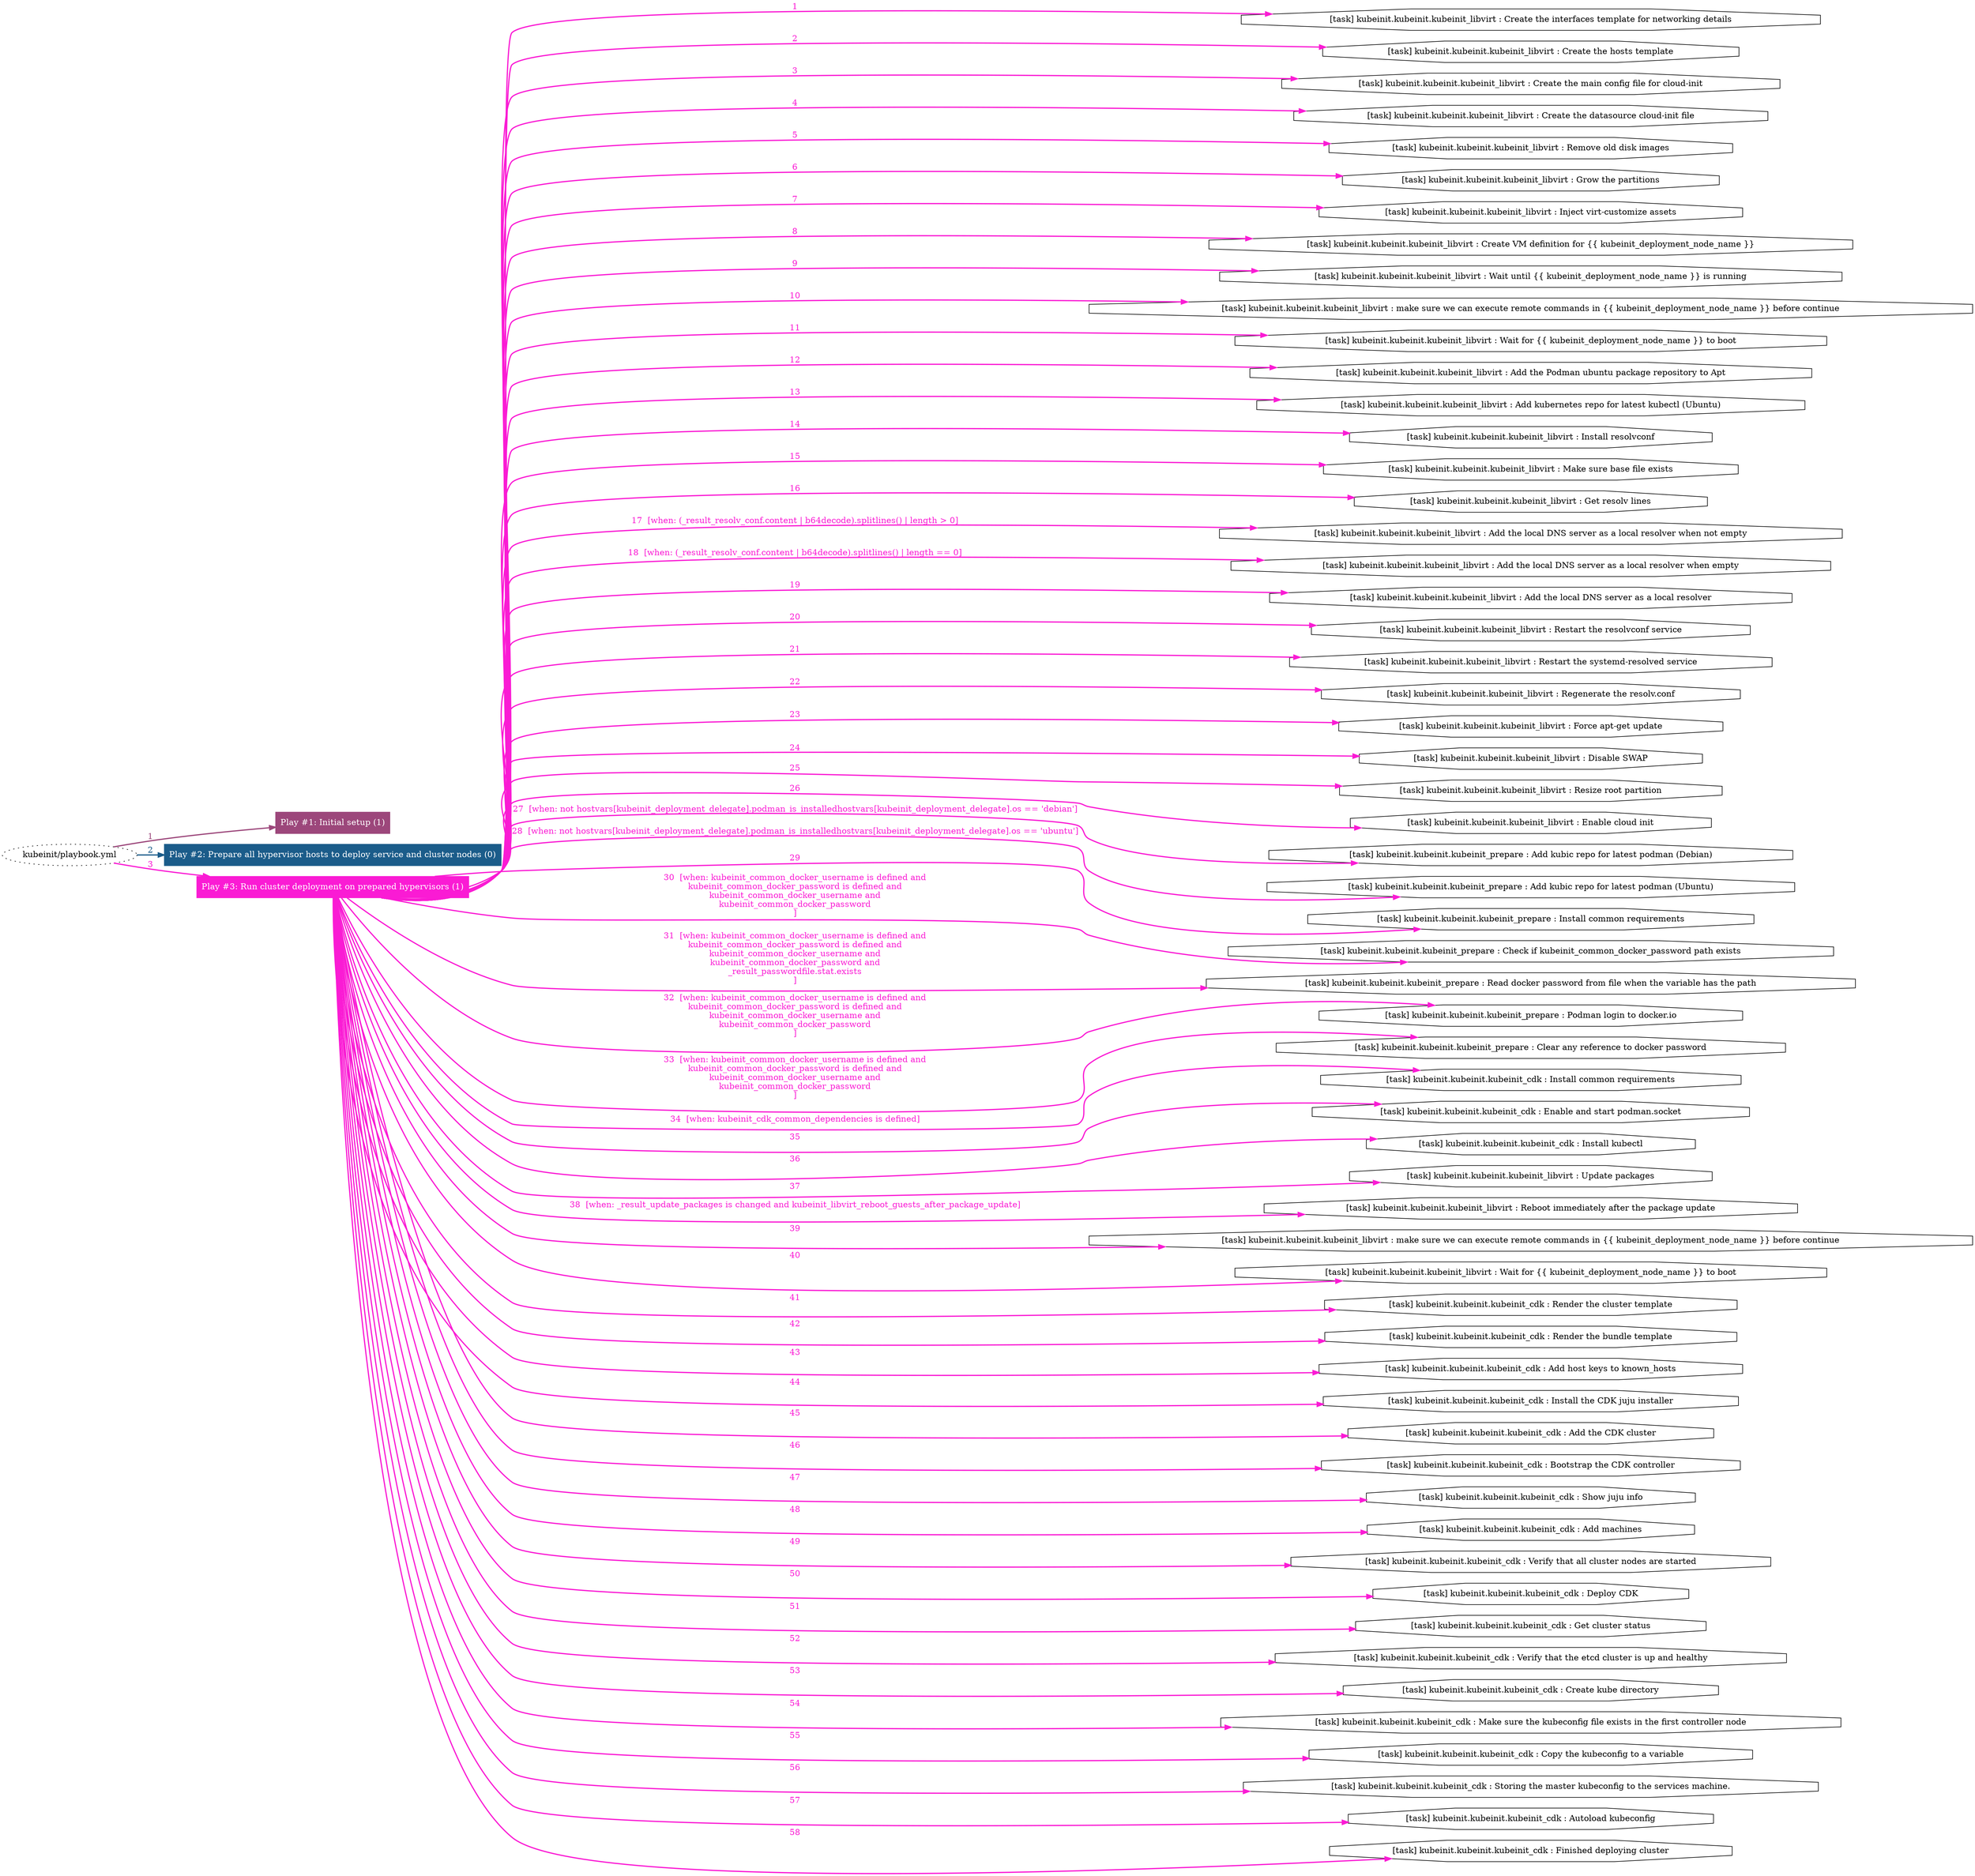 digraph "kubeinit/playbook.yml "{
	graph [concentrate=true ordering=in rankdir=LR ratio=fill]
	edge [esep=5 sep=10]
	"kubeinit/playbook.yml" [id=root_node style=dotted]
	subgraph "Play #1: Initial setup (1) "{
		"Play #1: Initial setup (1)" [color="#9c477b" fontcolor="#ffffff" id="play_48dc5591-ce4a-448c-929f-bb946612810f" shape=box style=filled tooltip=localhost]
		"kubeinit/playbook.yml" -> "Play #1: Initial setup (1)" [label=1 color="#9c477b" fontcolor="#9c477b" id="edge_b7217eb2-c4a5-4f7f-a14e-3f27b0acd1fa" style=bold]
	}
	subgraph "Play #2: Prepare all hypervisor hosts to deploy service and cluster nodes (0) "{
		"Play #2: Prepare all hypervisor hosts to deploy service and cluster nodes (0)" [color="#1b5c8a" fontcolor="#ffffff" id="play_26730a26-8639-4259-a064-cf742e7550a8" shape=box style=filled tooltip=""]
		"kubeinit/playbook.yml" -> "Play #2: Prepare all hypervisor hosts to deploy service and cluster nodes (0)" [label=2 color="#1b5c8a" fontcolor="#1b5c8a" id="edge_3ad9b5c2-5ffb-4872-bacc-109b97d139c9" style=bold]
	}
	subgraph "Play #3: Run cluster deployment on prepared hypervisors (1) "{
		"Play #3: Run cluster deployment on prepared hypervisors (1)" [color="#fa1bd4" fontcolor="#ffffff" id="play_896907aa-a52f-4917-a52d-2d460f05a1fd" shape=box style=filled tooltip=localhost]
		"kubeinit/playbook.yml" -> "Play #3: Run cluster deployment on prepared hypervisors (1)" [label=3 color="#fa1bd4" fontcolor="#fa1bd4" id="edge_09ddabd8-49a1-4ca1-8342-3f202472893e" style=bold]
		"task_54d83813-eaf9-412f-9b06-a1c6a91263d8" [label="[task] kubeinit.kubeinit.kubeinit_libvirt : Create the interfaces template for networking details" id="task_54d83813-eaf9-412f-9b06-a1c6a91263d8" shape=octagon tooltip="[task] kubeinit.kubeinit.kubeinit_libvirt : Create the interfaces template for networking details"]
		"Play #3: Run cluster deployment on prepared hypervisors (1)" -> "task_54d83813-eaf9-412f-9b06-a1c6a91263d8" [label=1 color="#fa1bd4" fontcolor="#fa1bd4" id="edge_deababa4-fc71-446a-b8b0-fe26f832ed56" style=bold]
		"task_887d93dc-77ce-462b-bdf7-ccb05fb0247a" [label="[task] kubeinit.kubeinit.kubeinit_libvirt : Create the hosts template" id="task_887d93dc-77ce-462b-bdf7-ccb05fb0247a" shape=octagon tooltip="[task] kubeinit.kubeinit.kubeinit_libvirt : Create the hosts template"]
		"Play #3: Run cluster deployment on prepared hypervisors (1)" -> "task_887d93dc-77ce-462b-bdf7-ccb05fb0247a" [label=2 color="#fa1bd4" fontcolor="#fa1bd4" id="edge_3cba3cea-e6a9-45de-b01b-6d0ab3572531" style=bold]
		"task_53e61f85-c006-4677-874e-8210647d0e2b" [label="[task] kubeinit.kubeinit.kubeinit_libvirt : Create the main config file for cloud-init" id="task_53e61f85-c006-4677-874e-8210647d0e2b" shape=octagon tooltip="[task] kubeinit.kubeinit.kubeinit_libvirt : Create the main config file for cloud-init"]
		"Play #3: Run cluster deployment on prepared hypervisors (1)" -> "task_53e61f85-c006-4677-874e-8210647d0e2b" [label=3 color="#fa1bd4" fontcolor="#fa1bd4" id="edge_abcde2f2-aaab-472d-9012-5e4537cafb46" style=bold]
		"task_e7dee6ca-8706-46ba-ae40-db66eadebbc0" [label="[task] kubeinit.kubeinit.kubeinit_libvirt : Create the datasource cloud-init file" id="task_e7dee6ca-8706-46ba-ae40-db66eadebbc0" shape=octagon tooltip="[task] kubeinit.kubeinit.kubeinit_libvirt : Create the datasource cloud-init file"]
		"Play #3: Run cluster deployment on prepared hypervisors (1)" -> "task_e7dee6ca-8706-46ba-ae40-db66eadebbc0" [label=4 color="#fa1bd4" fontcolor="#fa1bd4" id="edge_0693acf2-6d76-4711-bc04-d19da82a8899" style=bold]
		"task_723d846c-9c9a-46c7-bcb8-c01612d8fbf6" [label="[task] kubeinit.kubeinit.kubeinit_libvirt : Remove old disk images" id="task_723d846c-9c9a-46c7-bcb8-c01612d8fbf6" shape=octagon tooltip="[task] kubeinit.kubeinit.kubeinit_libvirt : Remove old disk images"]
		"Play #3: Run cluster deployment on prepared hypervisors (1)" -> "task_723d846c-9c9a-46c7-bcb8-c01612d8fbf6" [label=5 color="#fa1bd4" fontcolor="#fa1bd4" id="edge_60d97c97-7cdd-49c2-ba13-75a73f68da73" style=bold]
		"task_dd907124-b875-496a-879c-9513e3d182a1" [label="[task] kubeinit.kubeinit.kubeinit_libvirt : Grow the partitions" id="task_dd907124-b875-496a-879c-9513e3d182a1" shape=octagon tooltip="[task] kubeinit.kubeinit.kubeinit_libvirt : Grow the partitions"]
		"Play #3: Run cluster deployment on prepared hypervisors (1)" -> "task_dd907124-b875-496a-879c-9513e3d182a1" [label=6 color="#fa1bd4" fontcolor="#fa1bd4" id="edge_4dbfd9ac-0a4a-4900-a59b-ac674fee9ca5" style=bold]
		"task_16955c01-e386-4566-b337-b853e1fcf70b" [label="[task] kubeinit.kubeinit.kubeinit_libvirt : Inject virt-customize assets" id="task_16955c01-e386-4566-b337-b853e1fcf70b" shape=octagon tooltip="[task] kubeinit.kubeinit.kubeinit_libvirt : Inject virt-customize assets"]
		"Play #3: Run cluster deployment on prepared hypervisors (1)" -> "task_16955c01-e386-4566-b337-b853e1fcf70b" [label=7 color="#fa1bd4" fontcolor="#fa1bd4" id="edge_b48fa656-192c-4456-9bf3-fd849f72d9c0" style=bold]
		"task_0a6f4352-b710-4173-a72f-2bcef5fe9eff" [label="[task] kubeinit.kubeinit.kubeinit_libvirt : Create VM definition for {{ kubeinit_deployment_node_name }}" id="task_0a6f4352-b710-4173-a72f-2bcef5fe9eff" shape=octagon tooltip="[task] kubeinit.kubeinit.kubeinit_libvirt : Create VM definition for {{ kubeinit_deployment_node_name }}"]
		"Play #3: Run cluster deployment on prepared hypervisors (1)" -> "task_0a6f4352-b710-4173-a72f-2bcef5fe9eff" [label=8 color="#fa1bd4" fontcolor="#fa1bd4" id="edge_5a67b62d-d68b-4b98-ac65-1b780ad0eefc" style=bold]
		"task_b38e095d-be03-4252-96be-957a63abb688" [label="[task] kubeinit.kubeinit.kubeinit_libvirt : Wait until {{ kubeinit_deployment_node_name }} is running" id="task_b38e095d-be03-4252-96be-957a63abb688" shape=octagon tooltip="[task] kubeinit.kubeinit.kubeinit_libvirt : Wait until {{ kubeinit_deployment_node_name }} is running"]
		"Play #3: Run cluster deployment on prepared hypervisors (1)" -> "task_b38e095d-be03-4252-96be-957a63abb688" [label=9 color="#fa1bd4" fontcolor="#fa1bd4" id="edge_af3df59d-3692-4778-84b4-84289ec23622" style=bold]
		"task_c51a63b8-5e32-4d37-8aa0-2c1e1c301a6e" [label="[task] kubeinit.kubeinit.kubeinit_libvirt : make sure we can execute remote commands in {{ kubeinit_deployment_node_name }} before continue" id="task_c51a63b8-5e32-4d37-8aa0-2c1e1c301a6e" shape=octagon tooltip="[task] kubeinit.kubeinit.kubeinit_libvirt : make sure we can execute remote commands in {{ kubeinit_deployment_node_name }} before continue"]
		"Play #3: Run cluster deployment on prepared hypervisors (1)" -> "task_c51a63b8-5e32-4d37-8aa0-2c1e1c301a6e" [label=10 color="#fa1bd4" fontcolor="#fa1bd4" id="edge_5a142a79-1cbe-4cc5-a45f-f53b0138786e" style=bold]
		"task_2126d608-5fa2-4e8d-9236-6d8b01fc0506" [label="[task] kubeinit.kubeinit.kubeinit_libvirt : Wait for {{ kubeinit_deployment_node_name }} to boot" id="task_2126d608-5fa2-4e8d-9236-6d8b01fc0506" shape=octagon tooltip="[task] kubeinit.kubeinit.kubeinit_libvirt : Wait for {{ kubeinit_deployment_node_name }} to boot"]
		"Play #3: Run cluster deployment on prepared hypervisors (1)" -> "task_2126d608-5fa2-4e8d-9236-6d8b01fc0506" [label=11 color="#fa1bd4" fontcolor="#fa1bd4" id="edge_6c1aa0bb-36b0-4821-ba11-0e8ba28986f7" style=bold]
		"task_3cfe2ec5-4662-4905-bfa6-bc242505e168" [label="[task] kubeinit.kubeinit.kubeinit_libvirt : Add the Podman ubuntu package repository to Apt" id="task_3cfe2ec5-4662-4905-bfa6-bc242505e168" shape=octagon tooltip="[task] kubeinit.kubeinit.kubeinit_libvirt : Add the Podman ubuntu package repository to Apt"]
		"Play #3: Run cluster deployment on prepared hypervisors (1)" -> "task_3cfe2ec5-4662-4905-bfa6-bc242505e168" [label=12 color="#fa1bd4" fontcolor="#fa1bd4" id="edge_548ab59a-3b50-472f-a240-afb319686c9b" style=bold]
		"task_7082ee4d-ed02-4a90-b1e0-338bc94f1d2f" [label="[task] kubeinit.kubeinit.kubeinit_libvirt : Add kubernetes repo for latest kubectl (Ubuntu)" id="task_7082ee4d-ed02-4a90-b1e0-338bc94f1d2f" shape=octagon tooltip="[task] kubeinit.kubeinit.kubeinit_libvirt : Add kubernetes repo for latest kubectl (Ubuntu)"]
		"Play #3: Run cluster deployment on prepared hypervisors (1)" -> "task_7082ee4d-ed02-4a90-b1e0-338bc94f1d2f" [label=13 color="#fa1bd4" fontcolor="#fa1bd4" id="edge_81d65653-3c6a-476d-90e4-1e5517fa6ad5" style=bold]
		"task_aca988b9-4a95-4a6f-9e65-fc488bb9b1d5" [label="[task] kubeinit.kubeinit.kubeinit_libvirt : Install resolvconf" id="task_aca988b9-4a95-4a6f-9e65-fc488bb9b1d5" shape=octagon tooltip="[task] kubeinit.kubeinit.kubeinit_libvirt : Install resolvconf"]
		"Play #3: Run cluster deployment on prepared hypervisors (1)" -> "task_aca988b9-4a95-4a6f-9e65-fc488bb9b1d5" [label=14 color="#fa1bd4" fontcolor="#fa1bd4" id="edge_cc64e5f6-7586-4f4f-ad93-6fca0efec54b" style=bold]
		"task_083d06de-a33e-4981-a2f2-783f06e034b7" [label="[task] kubeinit.kubeinit.kubeinit_libvirt : Make sure base file exists" id="task_083d06de-a33e-4981-a2f2-783f06e034b7" shape=octagon tooltip="[task] kubeinit.kubeinit.kubeinit_libvirt : Make sure base file exists"]
		"Play #3: Run cluster deployment on prepared hypervisors (1)" -> "task_083d06de-a33e-4981-a2f2-783f06e034b7" [label=15 color="#fa1bd4" fontcolor="#fa1bd4" id="edge_ad577f66-f854-487c-891b-15306defa670" style=bold]
		"task_de58900e-f39c-4fac-82e4-92354e2f5fcc" [label="[task] kubeinit.kubeinit.kubeinit_libvirt : Get resolv lines" id="task_de58900e-f39c-4fac-82e4-92354e2f5fcc" shape=octagon tooltip="[task] kubeinit.kubeinit.kubeinit_libvirt : Get resolv lines"]
		"Play #3: Run cluster deployment on prepared hypervisors (1)" -> "task_de58900e-f39c-4fac-82e4-92354e2f5fcc" [label=16 color="#fa1bd4" fontcolor="#fa1bd4" id="edge_b9399cfa-2fda-46d8-a05f-6becfca08f76" style=bold]
		"task_f997c445-6200-4c29-9c6f-04734c535eca" [label="[task] kubeinit.kubeinit.kubeinit_libvirt : Add the local DNS server as a local resolver when not empty" id="task_f997c445-6200-4c29-9c6f-04734c535eca" shape=octagon tooltip="[task] kubeinit.kubeinit.kubeinit_libvirt : Add the local DNS server as a local resolver when not empty"]
		"Play #3: Run cluster deployment on prepared hypervisors (1)" -> "task_f997c445-6200-4c29-9c6f-04734c535eca" [label="17  [when: (_result_resolv_conf.content | b64decode).splitlines() | length > 0]" color="#fa1bd4" fontcolor="#fa1bd4" id="edge_461f3153-ed05-41fb-b543-9ffeb0b88070" style=bold]
		"task_aed4a2e5-385f-4408-8076-ff8ad48d2647" [label="[task] kubeinit.kubeinit.kubeinit_libvirt : Add the local DNS server as a local resolver when empty" id="task_aed4a2e5-385f-4408-8076-ff8ad48d2647" shape=octagon tooltip="[task] kubeinit.kubeinit.kubeinit_libvirt : Add the local DNS server as a local resolver when empty"]
		"Play #3: Run cluster deployment on prepared hypervisors (1)" -> "task_aed4a2e5-385f-4408-8076-ff8ad48d2647" [label="18  [when: (_result_resolv_conf.content | b64decode).splitlines() | length == 0]" color="#fa1bd4" fontcolor="#fa1bd4" id="edge_904d1bf6-b516-4f06-99db-3ccbe9dc99f7" style=bold]
		"task_3accca2a-bcef-483f-8735-2342413c3abf" [label="[task] kubeinit.kubeinit.kubeinit_libvirt : Add the local DNS server as a local resolver" id="task_3accca2a-bcef-483f-8735-2342413c3abf" shape=octagon tooltip="[task] kubeinit.kubeinit.kubeinit_libvirt : Add the local DNS server as a local resolver"]
		"Play #3: Run cluster deployment on prepared hypervisors (1)" -> "task_3accca2a-bcef-483f-8735-2342413c3abf" [label=19 color="#fa1bd4" fontcolor="#fa1bd4" id="edge_52e18a1f-ce8d-4110-b5ed-8d6e5d22b91d" style=bold]
		"task_23e8bf62-2d1f-49e6-96ec-30339931ef51" [label="[task] kubeinit.kubeinit.kubeinit_libvirt : Restart the resolvconf service" id="task_23e8bf62-2d1f-49e6-96ec-30339931ef51" shape=octagon tooltip="[task] kubeinit.kubeinit.kubeinit_libvirt : Restart the resolvconf service"]
		"Play #3: Run cluster deployment on prepared hypervisors (1)" -> "task_23e8bf62-2d1f-49e6-96ec-30339931ef51" [label=20 color="#fa1bd4" fontcolor="#fa1bd4" id="edge_623634e0-7fac-48d6-aab0-09939d08b372" style=bold]
		"task_92ab703e-8296-49c7-9131-6a5a0415a28f" [label="[task] kubeinit.kubeinit.kubeinit_libvirt : Restart the systemd-resolved service" id="task_92ab703e-8296-49c7-9131-6a5a0415a28f" shape=octagon tooltip="[task] kubeinit.kubeinit.kubeinit_libvirt : Restart the systemd-resolved service"]
		"Play #3: Run cluster deployment on prepared hypervisors (1)" -> "task_92ab703e-8296-49c7-9131-6a5a0415a28f" [label=21 color="#fa1bd4" fontcolor="#fa1bd4" id="edge_869bfe22-d19a-4abc-b763-cab06d3391ee" style=bold]
		"task_f5541ce3-9116-4302-98ec-bf99b427a462" [label="[task] kubeinit.kubeinit.kubeinit_libvirt : Regenerate the resolv.conf" id="task_f5541ce3-9116-4302-98ec-bf99b427a462" shape=octagon tooltip="[task] kubeinit.kubeinit.kubeinit_libvirt : Regenerate the resolv.conf"]
		"Play #3: Run cluster deployment on prepared hypervisors (1)" -> "task_f5541ce3-9116-4302-98ec-bf99b427a462" [label=22 color="#fa1bd4" fontcolor="#fa1bd4" id="edge_82faa0b9-f92c-4de5-8d61-8ff844991874" style=bold]
		"task_23cf3af2-029b-49e0-8996-1a52bf76658f" [label="[task] kubeinit.kubeinit.kubeinit_libvirt : Force apt-get update" id="task_23cf3af2-029b-49e0-8996-1a52bf76658f" shape=octagon tooltip="[task] kubeinit.kubeinit.kubeinit_libvirt : Force apt-get update"]
		"Play #3: Run cluster deployment on prepared hypervisors (1)" -> "task_23cf3af2-029b-49e0-8996-1a52bf76658f" [label=23 color="#fa1bd4" fontcolor="#fa1bd4" id="edge_efb37c39-d6f4-4778-8192-1ccc329c682d" style=bold]
		"task_86a553db-d54d-4343-a33f-216e4cd5bd4e" [label="[task] kubeinit.kubeinit.kubeinit_libvirt : Disable SWAP" id="task_86a553db-d54d-4343-a33f-216e4cd5bd4e" shape=octagon tooltip="[task] kubeinit.kubeinit.kubeinit_libvirt : Disable SWAP"]
		"Play #3: Run cluster deployment on prepared hypervisors (1)" -> "task_86a553db-d54d-4343-a33f-216e4cd5bd4e" [label=24 color="#fa1bd4" fontcolor="#fa1bd4" id="edge_9e3ece4c-7edb-49a8-b003-053841e7ca62" style=bold]
		"task_f8e4822d-6113-45c2-a701-8511aaaf5280" [label="[task] kubeinit.kubeinit.kubeinit_libvirt : Resize root partition" id="task_f8e4822d-6113-45c2-a701-8511aaaf5280" shape=octagon tooltip="[task] kubeinit.kubeinit.kubeinit_libvirt : Resize root partition"]
		"Play #3: Run cluster deployment on prepared hypervisors (1)" -> "task_f8e4822d-6113-45c2-a701-8511aaaf5280" [label=25 color="#fa1bd4" fontcolor="#fa1bd4" id="edge_51a11edc-b342-45f5-a773-23acba990f0d" style=bold]
		"task_d5731562-d6f1-431b-a1ea-2aec32ea5b02" [label="[task] kubeinit.kubeinit.kubeinit_libvirt : Enable cloud init" id="task_d5731562-d6f1-431b-a1ea-2aec32ea5b02" shape=octagon tooltip="[task] kubeinit.kubeinit.kubeinit_libvirt : Enable cloud init"]
		"Play #3: Run cluster deployment on prepared hypervisors (1)" -> "task_d5731562-d6f1-431b-a1ea-2aec32ea5b02" [label=26 color="#fa1bd4" fontcolor="#fa1bd4" id="edge_03133184-e05e-40c6-87fb-cbf0e72d0bb1" style=bold]
		"task_85090c9c-1177-4332-a032-805ae39731e1" [label="[task] kubeinit.kubeinit.kubeinit_prepare : Add kubic repo for latest podman (Debian)" id="task_85090c9c-1177-4332-a032-805ae39731e1" shape=octagon tooltip="[task] kubeinit.kubeinit.kubeinit_prepare : Add kubic repo for latest podman (Debian)"]
		"Play #3: Run cluster deployment on prepared hypervisors (1)" -> "task_85090c9c-1177-4332-a032-805ae39731e1" [label="27  [when: not hostvars[kubeinit_deployment_delegate].podman_is_installedhostvars[kubeinit_deployment_delegate].os == 'debian']" color="#fa1bd4" fontcolor="#fa1bd4" id="edge_04c9f7aa-cc36-4c07-ae94-4dd4b8821f2a" style=bold]
		"task_4fc94c74-fe02-443d-84fb-fe2b5e13b72f" [label="[task] kubeinit.kubeinit.kubeinit_prepare : Add kubic repo for latest podman (Ubuntu)" id="task_4fc94c74-fe02-443d-84fb-fe2b5e13b72f" shape=octagon tooltip="[task] kubeinit.kubeinit.kubeinit_prepare : Add kubic repo for latest podman (Ubuntu)"]
		"Play #3: Run cluster deployment on prepared hypervisors (1)" -> "task_4fc94c74-fe02-443d-84fb-fe2b5e13b72f" [label="28  [when: not hostvars[kubeinit_deployment_delegate].podman_is_installedhostvars[kubeinit_deployment_delegate].os == 'ubuntu']" color="#fa1bd4" fontcolor="#fa1bd4" id="edge_6c7579f0-c4b2-4131-a8ee-f91d93238ad6" style=bold]
		"task_d519636f-3f0c-41cf-939c-9a195583ce69" [label="[task] kubeinit.kubeinit.kubeinit_prepare : Install common requirements" id="task_d519636f-3f0c-41cf-939c-9a195583ce69" shape=octagon tooltip="[task] kubeinit.kubeinit.kubeinit_prepare : Install common requirements"]
		"Play #3: Run cluster deployment on prepared hypervisors (1)" -> "task_d519636f-3f0c-41cf-939c-9a195583ce69" [label=29 color="#fa1bd4" fontcolor="#fa1bd4" id="edge_aae90b1d-7b3d-4384-be7b-b94e4cf37c90" style=bold]
		"task_cfe33f02-a995-423e-85b7-5f4d07b21ac8" [label="[task] kubeinit.kubeinit.kubeinit_prepare : Check if kubeinit_common_docker_password path exists" id="task_cfe33f02-a995-423e-85b7-5f4d07b21ac8" shape=octagon tooltip="[task] kubeinit.kubeinit.kubeinit_prepare : Check if kubeinit_common_docker_password path exists"]
		"Play #3: Run cluster deployment on prepared hypervisors (1)" -> "task_cfe33f02-a995-423e-85b7-5f4d07b21ac8" [label="30  [when: kubeinit_common_docker_username is defined and
kubeinit_common_docker_password is defined and
kubeinit_common_docker_username and
kubeinit_common_docker_password
]" color="#fa1bd4" fontcolor="#fa1bd4" id="edge_7c99aaa4-9734-4bcf-8bf1-16e8815a16e8" style=bold]
		"task_97f226e2-713c-4b22-b693-732131fa608e" [label="[task] kubeinit.kubeinit.kubeinit_prepare : Read docker password from file when the variable has the path" id="task_97f226e2-713c-4b22-b693-732131fa608e" shape=octagon tooltip="[task] kubeinit.kubeinit.kubeinit_prepare : Read docker password from file when the variable has the path"]
		"Play #3: Run cluster deployment on prepared hypervisors (1)" -> "task_97f226e2-713c-4b22-b693-732131fa608e" [label="31  [when: kubeinit_common_docker_username is defined and
kubeinit_common_docker_password is defined and
kubeinit_common_docker_username and
kubeinit_common_docker_password and
_result_passwordfile.stat.exists
]" color="#fa1bd4" fontcolor="#fa1bd4" id="edge_a42bfb22-1c69-4a21-9a15-c04d599b71fb" style=bold]
		"task_49653c7e-38ce-48e6-880f-5d11274ce075" [label="[task] kubeinit.kubeinit.kubeinit_prepare : Podman login to docker.io" id="task_49653c7e-38ce-48e6-880f-5d11274ce075" shape=octagon tooltip="[task] kubeinit.kubeinit.kubeinit_prepare : Podman login to docker.io"]
		"Play #3: Run cluster deployment on prepared hypervisors (1)" -> "task_49653c7e-38ce-48e6-880f-5d11274ce075" [label="32  [when: kubeinit_common_docker_username is defined and
kubeinit_common_docker_password is defined and
kubeinit_common_docker_username and
kubeinit_common_docker_password
]" color="#fa1bd4" fontcolor="#fa1bd4" id="edge_49b72acb-0c24-4b62-b43b-5b52cf92b48e" style=bold]
		"task_a7be6436-dc09-4c2d-97f1-8cdb3beeb8c9" [label="[task] kubeinit.kubeinit.kubeinit_prepare : Clear any reference to docker password" id="task_a7be6436-dc09-4c2d-97f1-8cdb3beeb8c9" shape=octagon tooltip="[task] kubeinit.kubeinit.kubeinit_prepare : Clear any reference to docker password"]
		"Play #3: Run cluster deployment on prepared hypervisors (1)" -> "task_a7be6436-dc09-4c2d-97f1-8cdb3beeb8c9" [label="33  [when: kubeinit_common_docker_username is defined and
kubeinit_common_docker_password is defined and
kubeinit_common_docker_username and
kubeinit_common_docker_password
]" color="#fa1bd4" fontcolor="#fa1bd4" id="edge_49ce60ef-be9d-4ee1-aee5-88ea5a85bbe2" style=bold]
		"task_dc5a6bb7-b65d-41b6-9bd9-26ed1bd9f56e" [label="[task] kubeinit.kubeinit.kubeinit_cdk : Install common requirements" id="task_dc5a6bb7-b65d-41b6-9bd9-26ed1bd9f56e" shape=octagon tooltip="[task] kubeinit.kubeinit.kubeinit_cdk : Install common requirements"]
		"Play #3: Run cluster deployment on prepared hypervisors (1)" -> "task_dc5a6bb7-b65d-41b6-9bd9-26ed1bd9f56e" [label="34  [when: kubeinit_cdk_common_dependencies is defined]" color="#fa1bd4" fontcolor="#fa1bd4" id="edge_43a91840-99c5-43a4-b7e2-3d70d882e949" style=bold]
		"task_369ee6f2-0d89-46d5-87bc-5482ff6f39c9" [label="[task] kubeinit.kubeinit.kubeinit_cdk : Enable and start podman.socket" id="task_369ee6f2-0d89-46d5-87bc-5482ff6f39c9" shape=octagon tooltip="[task] kubeinit.kubeinit.kubeinit_cdk : Enable and start podman.socket"]
		"Play #3: Run cluster deployment on prepared hypervisors (1)" -> "task_369ee6f2-0d89-46d5-87bc-5482ff6f39c9" [label=35 color="#fa1bd4" fontcolor="#fa1bd4" id="edge_5ed51015-c59c-43af-ab44-566dac511545" style=bold]
		"task_00524d0d-7953-4b14-be97-7c7337881d3f" [label="[task] kubeinit.kubeinit.kubeinit_cdk : Install kubectl" id="task_00524d0d-7953-4b14-be97-7c7337881d3f" shape=octagon tooltip="[task] kubeinit.kubeinit.kubeinit_cdk : Install kubectl"]
		"Play #3: Run cluster deployment on prepared hypervisors (1)" -> "task_00524d0d-7953-4b14-be97-7c7337881d3f" [label=36 color="#fa1bd4" fontcolor="#fa1bd4" id="edge_edffa8e5-d039-4a32-a51a-dca710a7f6b2" style=bold]
		"task_a89e5f01-e851-4923-86b1-480f9390e717" [label="[task] kubeinit.kubeinit.kubeinit_libvirt : Update packages" id="task_a89e5f01-e851-4923-86b1-480f9390e717" shape=octagon tooltip="[task] kubeinit.kubeinit.kubeinit_libvirt : Update packages"]
		"Play #3: Run cluster deployment on prepared hypervisors (1)" -> "task_a89e5f01-e851-4923-86b1-480f9390e717" [label=37 color="#fa1bd4" fontcolor="#fa1bd4" id="edge_369e796f-00be-46a1-918a-665b33f4ea52" style=bold]
		"task_ac0e5d7d-998a-4698-88cd-748a6949f3b8" [label="[task] kubeinit.kubeinit.kubeinit_libvirt : Reboot immediately after the package update" id="task_ac0e5d7d-998a-4698-88cd-748a6949f3b8" shape=octagon tooltip="[task] kubeinit.kubeinit.kubeinit_libvirt : Reboot immediately after the package update"]
		"Play #3: Run cluster deployment on prepared hypervisors (1)" -> "task_ac0e5d7d-998a-4698-88cd-748a6949f3b8" [label="38  [when: _result_update_packages is changed and kubeinit_libvirt_reboot_guests_after_package_update]" color="#fa1bd4" fontcolor="#fa1bd4" id="edge_57497406-3ee6-474a-965c-3afddff4b40b" style=bold]
		"task_3e861abb-573f-4d39-bcfc-fff494416ab1" [label="[task] kubeinit.kubeinit.kubeinit_libvirt : make sure we can execute remote commands in {{ kubeinit_deployment_node_name }} before continue" id="task_3e861abb-573f-4d39-bcfc-fff494416ab1" shape=octagon tooltip="[task] kubeinit.kubeinit.kubeinit_libvirt : make sure we can execute remote commands in {{ kubeinit_deployment_node_name }} before continue"]
		"Play #3: Run cluster deployment on prepared hypervisors (1)" -> "task_3e861abb-573f-4d39-bcfc-fff494416ab1" [label=39 color="#fa1bd4" fontcolor="#fa1bd4" id="edge_ca6f697e-d4f6-4ad1-b06f-48109736c146" style=bold]
		"task_f8a68d58-33c1-423b-a08b-b252118a24aa" [label="[task] kubeinit.kubeinit.kubeinit_libvirt : Wait for {{ kubeinit_deployment_node_name }} to boot" id="task_f8a68d58-33c1-423b-a08b-b252118a24aa" shape=octagon tooltip="[task] kubeinit.kubeinit.kubeinit_libvirt : Wait for {{ kubeinit_deployment_node_name }} to boot"]
		"Play #3: Run cluster deployment on prepared hypervisors (1)" -> "task_f8a68d58-33c1-423b-a08b-b252118a24aa" [label=40 color="#fa1bd4" fontcolor="#fa1bd4" id="edge_00053588-3f09-40d4-ab67-72b12d59718f" style=bold]
		"task_16b0475f-4f59-4c08-bdeb-24008d72e023" [label="[task] kubeinit.kubeinit.kubeinit_cdk : Render the cluster template" id="task_16b0475f-4f59-4c08-bdeb-24008d72e023" shape=octagon tooltip="[task] kubeinit.kubeinit.kubeinit_cdk : Render the cluster template"]
		"Play #3: Run cluster deployment on prepared hypervisors (1)" -> "task_16b0475f-4f59-4c08-bdeb-24008d72e023" [label=41 color="#fa1bd4" fontcolor="#fa1bd4" id="edge_7ecf2fe8-de2e-4d49-a904-be84903265d0" style=bold]
		"task_25ddb444-7dee-45d4-9ea4-6d9ce4a514af" [label="[task] kubeinit.kubeinit.kubeinit_cdk : Render the bundle template" id="task_25ddb444-7dee-45d4-9ea4-6d9ce4a514af" shape=octagon tooltip="[task] kubeinit.kubeinit.kubeinit_cdk : Render the bundle template"]
		"Play #3: Run cluster deployment on prepared hypervisors (1)" -> "task_25ddb444-7dee-45d4-9ea4-6d9ce4a514af" [label=42 color="#fa1bd4" fontcolor="#fa1bd4" id="edge_93ede686-2ebc-4857-866e-cdc743fe7c20" style=bold]
		"task_ab865262-0931-4406-b8f6-43d06d5f7ba9" [label="[task] kubeinit.kubeinit.kubeinit_cdk : Add host keys to known_hosts" id="task_ab865262-0931-4406-b8f6-43d06d5f7ba9" shape=octagon tooltip="[task] kubeinit.kubeinit.kubeinit_cdk : Add host keys to known_hosts"]
		"Play #3: Run cluster deployment on prepared hypervisors (1)" -> "task_ab865262-0931-4406-b8f6-43d06d5f7ba9" [label=43 color="#fa1bd4" fontcolor="#fa1bd4" id="edge_793d58cf-c9dd-4411-b683-12b5231837e2" style=bold]
		"task_186a593c-e62c-4d0d-8265-72ae21112473" [label="[task] kubeinit.kubeinit.kubeinit_cdk : Install the CDK juju installer" id="task_186a593c-e62c-4d0d-8265-72ae21112473" shape=octagon tooltip="[task] kubeinit.kubeinit.kubeinit_cdk : Install the CDK juju installer"]
		"Play #3: Run cluster deployment on prepared hypervisors (1)" -> "task_186a593c-e62c-4d0d-8265-72ae21112473" [label=44 color="#fa1bd4" fontcolor="#fa1bd4" id="edge_d5fbcc4f-e985-45f8-8896-5c2435aa98c1" style=bold]
		"task_a7023ed8-c5ac-48d4-9158-f176b8f3e7d2" [label="[task] kubeinit.kubeinit.kubeinit_cdk : Add the CDK cluster" id="task_a7023ed8-c5ac-48d4-9158-f176b8f3e7d2" shape=octagon tooltip="[task] kubeinit.kubeinit.kubeinit_cdk : Add the CDK cluster"]
		"Play #3: Run cluster deployment on prepared hypervisors (1)" -> "task_a7023ed8-c5ac-48d4-9158-f176b8f3e7d2" [label=45 color="#fa1bd4" fontcolor="#fa1bd4" id="edge_aa57fc22-f5f4-487d-99d5-1140b87f001c" style=bold]
		"task_ed03c3d1-95cf-473f-81bd-b75711a8058f" [label="[task] kubeinit.kubeinit.kubeinit_cdk : Bootstrap the CDK controller" id="task_ed03c3d1-95cf-473f-81bd-b75711a8058f" shape=octagon tooltip="[task] kubeinit.kubeinit.kubeinit_cdk : Bootstrap the CDK controller"]
		"Play #3: Run cluster deployment on prepared hypervisors (1)" -> "task_ed03c3d1-95cf-473f-81bd-b75711a8058f" [label=46 color="#fa1bd4" fontcolor="#fa1bd4" id="edge_efc77284-d21d-4edb-a22d-16d39b63402b" style=bold]
		"task_93492aef-5594-4d11-b148-e16f5ff50e22" [label="[task] kubeinit.kubeinit.kubeinit_cdk : Show juju info" id="task_93492aef-5594-4d11-b148-e16f5ff50e22" shape=octagon tooltip="[task] kubeinit.kubeinit.kubeinit_cdk : Show juju info"]
		"Play #3: Run cluster deployment on prepared hypervisors (1)" -> "task_93492aef-5594-4d11-b148-e16f5ff50e22" [label=47 color="#fa1bd4" fontcolor="#fa1bd4" id="edge_52d7e024-e301-44ca-bf7d-6111b5bc33d8" style=bold]
		"task_eb864ce2-f847-4e5a-a093-c302bc6ea268" [label="[task] kubeinit.kubeinit.kubeinit_cdk : Add machines" id="task_eb864ce2-f847-4e5a-a093-c302bc6ea268" shape=octagon tooltip="[task] kubeinit.kubeinit.kubeinit_cdk : Add machines"]
		"Play #3: Run cluster deployment on prepared hypervisors (1)" -> "task_eb864ce2-f847-4e5a-a093-c302bc6ea268" [label=48 color="#fa1bd4" fontcolor="#fa1bd4" id="edge_ac6e60dd-df9b-422f-b7e5-93b2653a09ed" style=bold]
		"task_1f1a3579-18a8-4470-bb44-a12632c626d1" [label="[task] kubeinit.kubeinit.kubeinit_cdk : Verify that all cluster nodes are started" id="task_1f1a3579-18a8-4470-bb44-a12632c626d1" shape=octagon tooltip="[task] kubeinit.kubeinit.kubeinit_cdk : Verify that all cluster nodes are started"]
		"Play #3: Run cluster deployment on prepared hypervisors (1)" -> "task_1f1a3579-18a8-4470-bb44-a12632c626d1" [label=49 color="#fa1bd4" fontcolor="#fa1bd4" id="edge_7dbfbab3-c60f-4c25-b9cd-bbf28e768d67" style=bold]
		"task_2e62e8e5-622c-4429-ac9e-9bd20ab62ea2" [label="[task] kubeinit.kubeinit.kubeinit_cdk : Deploy CDK" id="task_2e62e8e5-622c-4429-ac9e-9bd20ab62ea2" shape=octagon tooltip="[task] kubeinit.kubeinit.kubeinit_cdk : Deploy CDK"]
		"Play #3: Run cluster deployment on prepared hypervisors (1)" -> "task_2e62e8e5-622c-4429-ac9e-9bd20ab62ea2" [label=50 color="#fa1bd4" fontcolor="#fa1bd4" id="edge_06da5844-a9c4-4a72-8ec8-42381eed7882" style=bold]
		"task_21af6506-3e0d-4755-b8ce-27d3044ffe04" [label="[task] kubeinit.kubeinit.kubeinit_cdk : Get cluster status" id="task_21af6506-3e0d-4755-b8ce-27d3044ffe04" shape=octagon tooltip="[task] kubeinit.kubeinit.kubeinit_cdk : Get cluster status"]
		"Play #3: Run cluster deployment on prepared hypervisors (1)" -> "task_21af6506-3e0d-4755-b8ce-27d3044ffe04" [label=51 color="#fa1bd4" fontcolor="#fa1bd4" id="edge_c9537d7c-7dc3-4d86-882a-0f17c97cf8d5" style=bold]
		"task_93f6af89-e4ff-4f9a-ad5c-22e154a6d08c" [label="[task] kubeinit.kubeinit.kubeinit_cdk : Verify that the etcd cluster is up and healthy" id="task_93f6af89-e4ff-4f9a-ad5c-22e154a6d08c" shape=octagon tooltip="[task] kubeinit.kubeinit.kubeinit_cdk : Verify that the etcd cluster is up and healthy"]
		"Play #3: Run cluster deployment on prepared hypervisors (1)" -> "task_93f6af89-e4ff-4f9a-ad5c-22e154a6d08c" [label=52 color="#fa1bd4" fontcolor="#fa1bd4" id="edge_3c797481-4971-4aa1-8c11-0481df71513b" style=bold]
		"task_b92e5de8-4380-4711-bef0-5d424478f97d" [label="[task] kubeinit.kubeinit.kubeinit_cdk : Create kube directory" id="task_b92e5de8-4380-4711-bef0-5d424478f97d" shape=octagon tooltip="[task] kubeinit.kubeinit.kubeinit_cdk : Create kube directory"]
		"Play #3: Run cluster deployment on prepared hypervisors (1)" -> "task_b92e5de8-4380-4711-bef0-5d424478f97d" [label=53 color="#fa1bd4" fontcolor="#fa1bd4" id="edge_e0574369-f65e-422d-bae9-a3b864a3d9f0" style=bold]
		"task_d6c25ace-39b2-4ea8-b33a-4f66513ee603" [label="[task] kubeinit.kubeinit.kubeinit_cdk : Make sure the kubeconfig file exists in the first controller node" id="task_d6c25ace-39b2-4ea8-b33a-4f66513ee603" shape=octagon tooltip="[task] kubeinit.kubeinit.kubeinit_cdk : Make sure the kubeconfig file exists in the first controller node"]
		"Play #3: Run cluster deployment on prepared hypervisors (1)" -> "task_d6c25ace-39b2-4ea8-b33a-4f66513ee603" [label=54 color="#fa1bd4" fontcolor="#fa1bd4" id="edge_4b4ea77c-40c9-4686-aa21-cdbb07ce43ef" style=bold]
		"task_cf368cd4-d5d4-4042-ba5e-c754963ed85b" [label="[task] kubeinit.kubeinit.kubeinit_cdk : Copy the kubeconfig to a variable" id="task_cf368cd4-d5d4-4042-ba5e-c754963ed85b" shape=octagon tooltip="[task] kubeinit.kubeinit.kubeinit_cdk : Copy the kubeconfig to a variable"]
		"Play #3: Run cluster deployment on prepared hypervisors (1)" -> "task_cf368cd4-d5d4-4042-ba5e-c754963ed85b" [label=55 color="#fa1bd4" fontcolor="#fa1bd4" id="edge_efe86059-daef-4e5b-a0c5-fc6a403a096c" style=bold]
		"task_56745460-553e-488a-ac74-745f9a25cc46" [label="[task] kubeinit.kubeinit.kubeinit_cdk : Storing the master kubeconfig to the services machine." id="task_56745460-553e-488a-ac74-745f9a25cc46" shape=octagon tooltip="[task] kubeinit.kubeinit.kubeinit_cdk : Storing the master kubeconfig to the services machine."]
		"Play #3: Run cluster deployment on prepared hypervisors (1)" -> "task_56745460-553e-488a-ac74-745f9a25cc46" [label=56 color="#fa1bd4" fontcolor="#fa1bd4" id="edge_e4d0769e-aa28-491c-be07-5741ad2ad4e8" style=bold]
		"task_e95def6a-1485-421f-980e-f3ff47cf8aef" [label="[task] kubeinit.kubeinit.kubeinit_cdk : Autoload kubeconfig" id="task_e95def6a-1485-421f-980e-f3ff47cf8aef" shape=octagon tooltip="[task] kubeinit.kubeinit.kubeinit_cdk : Autoload kubeconfig"]
		"Play #3: Run cluster deployment on prepared hypervisors (1)" -> "task_e95def6a-1485-421f-980e-f3ff47cf8aef" [label=57 color="#fa1bd4" fontcolor="#fa1bd4" id="edge_358088d2-a340-4255-94a0-f9ea3be501d7" style=bold]
		"task_29e9cc37-7f31-4647-a27f-f87ce9b0da99" [label="[task] kubeinit.kubeinit.kubeinit_cdk : Finished deploying cluster" id="task_29e9cc37-7f31-4647-a27f-f87ce9b0da99" shape=octagon tooltip="[task] kubeinit.kubeinit.kubeinit_cdk : Finished deploying cluster"]
		"Play #3: Run cluster deployment on prepared hypervisors (1)" -> "task_29e9cc37-7f31-4647-a27f-f87ce9b0da99" [label=58 color="#fa1bd4" fontcolor="#fa1bd4" id="edge_06d9314f-c362-49c7-b9d6-a3996b32efdf" style=bold]
	}
}
